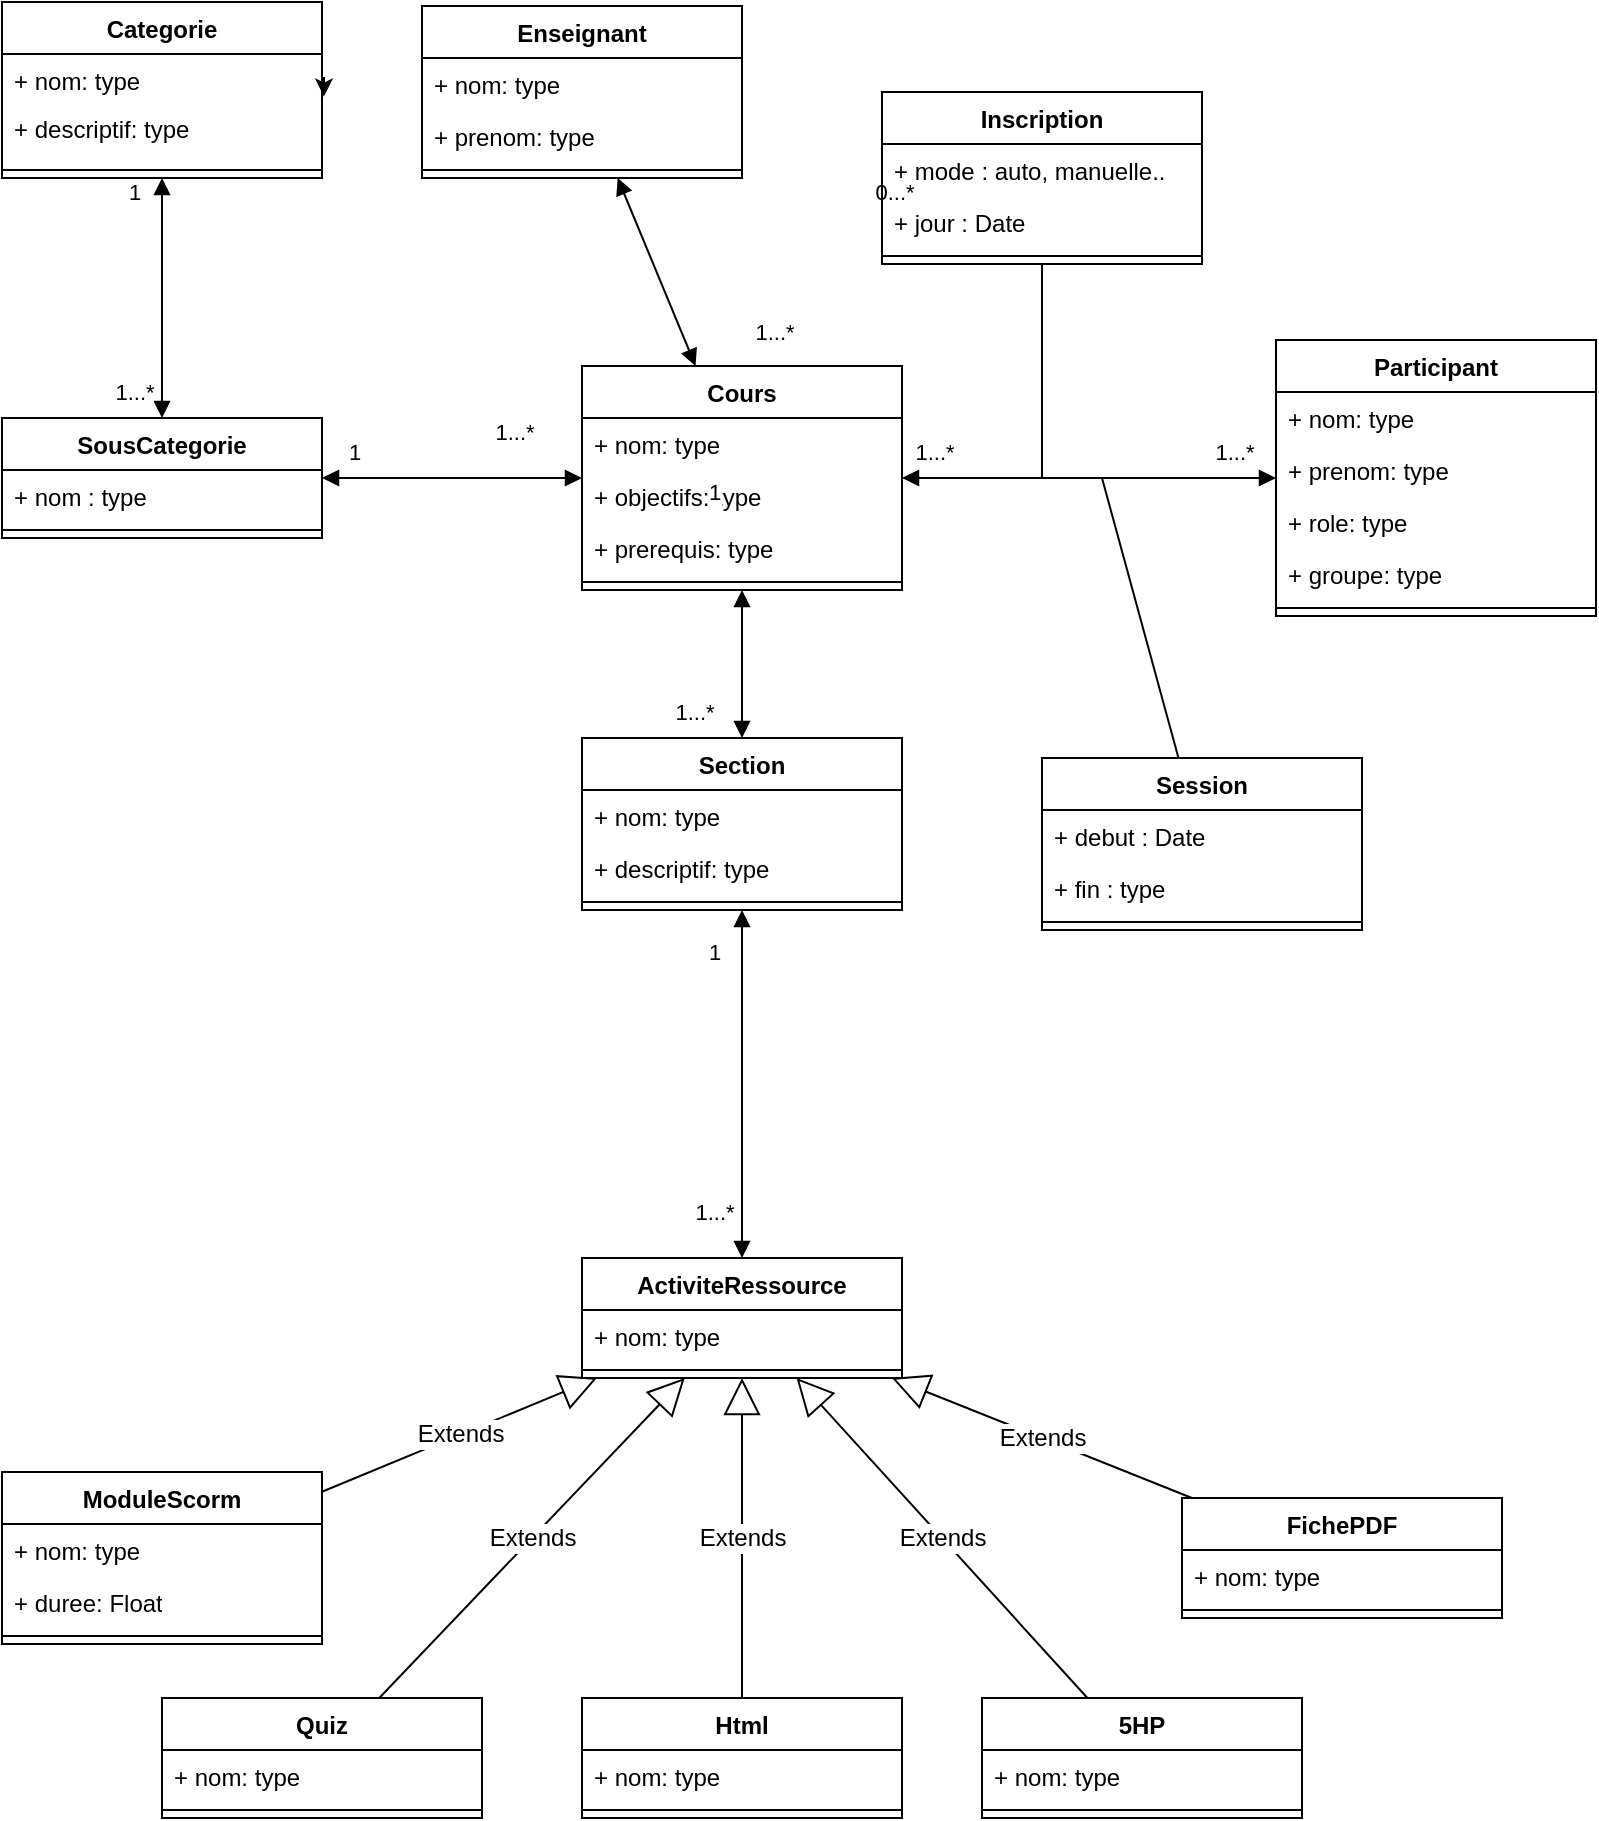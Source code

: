 <mxfile version="24.7.5">
  <diagram name="Page-1" id="5P17vd139ssyQPTO0akO">
    <mxGraphModel dx="1434" dy="754" grid="1" gridSize="10" guides="1" tooltips="1" connect="1" arrows="1" fold="1" page="1" pageScale="1" pageWidth="827" pageHeight="1169" math="0" shadow="0">
      <root>
        <mxCell id="0" />
        <mxCell id="1" parent="0" />
        <mxCell id="EZ8QYeV8vMr4wba3S9Pj-7" value="Categorie" style="swimlane;fontStyle=1;align=center;verticalAlign=top;childLayout=stackLayout;horizontal=1;startSize=26;horizontalStack=0;resizeParent=1;resizeParentMax=0;resizeLast=0;collapsible=1;marginBottom=0;whiteSpace=wrap;html=1;" parent="1" vertex="1">
          <mxGeometry x="30" y="12" width="160" height="88" as="geometry" />
        </mxCell>
        <mxCell id="EZ8QYeV8vMr4wba3S9Pj-8" value="+ nom: type" style="text;strokeColor=none;fillColor=none;align=left;verticalAlign=top;spacingLeft=4;spacingRight=4;overflow=hidden;rotatable=0;points=[[0,0.5],[1,0.5]];portConstraint=eastwest;whiteSpace=wrap;html=1;" parent="EZ8QYeV8vMr4wba3S9Pj-7" vertex="1">
          <mxGeometry y="26" width="160" height="24" as="geometry" />
        </mxCell>
        <mxCell id="EZ8QYeV8vMr4wba3S9Pj-25" value="+ descriptif: type" style="text;strokeColor=none;fillColor=none;align=left;verticalAlign=top;spacingLeft=4;spacingRight=4;overflow=hidden;rotatable=0;points=[[0,0.5],[1,0.5]];portConstraint=eastwest;whiteSpace=wrap;html=1;" parent="EZ8QYeV8vMr4wba3S9Pj-7" vertex="1">
          <mxGeometry y="50" width="160" height="30" as="geometry" />
        </mxCell>
        <mxCell id="EZ8QYeV8vMr4wba3S9Pj-9" value="" style="line;strokeWidth=1;fillColor=none;align=left;verticalAlign=middle;spacingTop=-1;spacingLeft=3;spacingRight=3;rotatable=0;labelPosition=right;points=[];portConstraint=eastwest;strokeColor=inherit;" parent="EZ8QYeV8vMr4wba3S9Pj-7" vertex="1">
          <mxGeometry y="80" width="160" height="8" as="geometry" />
        </mxCell>
        <mxCell id="EZ8QYeV8vMr4wba3S9Pj-23" style="edgeStyle=orthogonalEdgeStyle;rounded=0;orthogonalLoop=1;jettySize=auto;html=1;exitX=1;exitY=0.5;exitDx=0;exitDy=0;entryX=1.006;entryY=0.886;entryDx=0;entryDy=0;entryPerimeter=0;" parent="EZ8QYeV8vMr4wba3S9Pj-7" source="EZ8QYeV8vMr4wba3S9Pj-8" target="EZ8QYeV8vMr4wba3S9Pj-8" edge="1">
          <mxGeometry relative="1" as="geometry" />
        </mxCell>
        <mxCell id="EZ8QYeV8vMr4wba3S9Pj-11" value="SousCategorie" style="swimlane;fontStyle=1;align=center;verticalAlign=top;childLayout=stackLayout;horizontal=1;startSize=26;horizontalStack=0;resizeParent=1;resizeParentMax=0;resizeLast=0;collapsible=1;marginBottom=0;whiteSpace=wrap;html=1;" parent="1" vertex="1">
          <mxGeometry x="30" y="220" width="160" height="60" as="geometry" />
        </mxCell>
        <mxCell id="EZ8QYeV8vMr4wba3S9Pj-12" value="+ nom : type" style="text;strokeColor=none;fillColor=none;align=left;verticalAlign=top;spacingLeft=4;spacingRight=4;overflow=hidden;rotatable=0;points=[[0,0.5],[1,0.5]];portConstraint=eastwest;whiteSpace=wrap;html=1;" parent="EZ8QYeV8vMr4wba3S9Pj-11" vertex="1">
          <mxGeometry y="26" width="160" height="26" as="geometry" />
        </mxCell>
        <mxCell id="EZ8QYeV8vMr4wba3S9Pj-13" value="" style="line;strokeWidth=1;fillColor=none;align=left;verticalAlign=middle;spacingTop=-1;spacingLeft=3;spacingRight=3;rotatable=0;labelPosition=right;points=[];portConstraint=eastwest;strokeColor=inherit;" parent="EZ8QYeV8vMr4wba3S9Pj-11" vertex="1">
          <mxGeometry y="52" width="160" height="8" as="geometry" />
        </mxCell>
        <mxCell id="EZ8QYeV8vMr4wba3S9Pj-15" value="Cours" style="swimlane;fontStyle=1;align=center;verticalAlign=top;childLayout=stackLayout;horizontal=1;startSize=26;horizontalStack=0;resizeParent=1;resizeParentMax=0;resizeLast=0;collapsible=1;marginBottom=0;whiteSpace=wrap;html=1;" parent="1" vertex="1">
          <mxGeometry x="320" y="194" width="160" height="112" as="geometry" />
        </mxCell>
        <mxCell id="EZ8QYeV8vMr4wba3S9Pj-16" value="+ nom: type" style="text;strokeColor=none;fillColor=none;align=left;verticalAlign=top;spacingLeft=4;spacingRight=4;overflow=hidden;rotatable=0;points=[[0,0.5],[1,0.5]];portConstraint=eastwest;whiteSpace=wrap;html=1;" parent="EZ8QYeV8vMr4wba3S9Pj-15" vertex="1">
          <mxGeometry y="26" width="160" height="26" as="geometry" />
        </mxCell>
        <mxCell id="bA_mh5qv9tsiE0mnvJWf-18" value="+ objectifs: type" style="text;strokeColor=none;fillColor=none;align=left;verticalAlign=top;spacingLeft=4;spacingRight=4;overflow=hidden;rotatable=0;points=[[0,0.5],[1,0.5]];portConstraint=eastwest;whiteSpace=wrap;html=1;" parent="EZ8QYeV8vMr4wba3S9Pj-15" vertex="1">
          <mxGeometry y="52" width="160" height="26" as="geometry" />
        </mxCell>
        <mxCell id="bA_mh5qv9tsiE0mnvJWf-19" value="+ prerequis: type" style="text;strokeColor=none;fillColor=none;align=left;verticalAlign=top;spacingLeft=4;spacingRight=4;overflow=hidden;rotatable=0;points=[[0,0.5],[1,0.5]];portConstraint=eastwest;whiteSpace=wrap;html=1;" parent="EZ8QYeV8vMr4wba3S9Pj-15" vertex="1">
          <mxGeometry y="78" width="160" height="26" as="geometry" />
        </mxCell>
        <mxCell id="EZ8QYeV8vMr4wba3S9Pj-17" value="" style="line;strokeWidth=1;fillColor=none;align=left;verticalAlign=middle;spacingTop=-1;spacingLeft=3;spacingRight=3;rotatable=0;labelPosition=right;points=[];portConstraint=eastwest;strokeColor=inherit;" parent="EZ8QYeV8vMr4wba3S9Pj-15" vertex="1">
          <mxGeometry y="104" width="160" height="8" as="geometry" />
        </mxCell>
        <mxCell id="EZ8QYeV8vMr4wba3S9Pj-19" value="ActiviteRessource" style="swimlane;fontStyle=1;align=center;verticalAlign=top;childLayout=stackLayout;horizontal=1;startSize=26;horizontalStack=0;resizeParent=1;resizeParentMax=0;resizeLast=0;collapsible=1;marginBottom=0;whiteSpace=wrap;html=1;" parent="1" vertex="1">
          <mxGeometry x="320" y="640" width="160" height="60" as="geometry" />
        </mxCell>
        <mxCell id="EZ8QYeV8vMr4wba3S9Pj-20" value="+ nom: type" style="text;strokeColor=none;fillColor=none;align=left;verticalAlign=top;spacingLeft=4;spacingRight=4;overflow=hidden;rotatable=0;points=[[0,0.5],[1,0.5]];portConstraint=eastwest;whiteSpace=wrap;html=1;" parent="EZ8QYeV8vMr4wba3S9Pj-19" vertex="1">
          <mxGeometry y="26" width="160" height="26" as="geometry" />
        </mxCell>
        <mxCell id="EZ8QYeV8vMr4wba3S9Pj-21" value="" style="line;strokeWidth=1;fillColor=none;align=left;verticalAlign=middle;spacingTop=-1;spacingLeft=3;spacingRight=3;rotatable=0;labelPosition=right;points=[];portConstraint=eastwest;strokeColor=inherit;" parent="EZ8QYeV8vMr4wba3S9Pj-19" vertex="1">
          <mxGeometry y="52" width="160" height="8" as="geometry" />
        </mxCell>
        <mxCell id="EZ8QYeV8vMr4wba3S9Pj-34" value="Enseignant" style="swimlane;fontStyle=1;align=center;verticalAlign=top;childLayout=stackLayout;horizontal=1;startSize=26;horizontalStack=0;resizeParent=1;resizeParentMax=0;resizeLast=0;collapsible=1;marginBottom=0;whiteSpace=wrap;html=1;" parent="1" vertex="1">
          <mxGeometry x="240" y="14" width="160" height="86" as="geometry" />
        </mxCell>
        <mxCell id="EZ8QYeV8vMr4wba3S9Pj-35" value="+ nom: type" style="text;strokeColor=none;fillColor=none;align=left;verticalAlign=top;spacingLeft=4;spacingRight=4;overflow=hidden;rotatable=0;points=[[0,0.5],[1,0.5]];portConstraint=eastwest;whiteSpace=wrap;html=1;" parent="EZ8QYeV8vMr4wba3S9Pj-34" vertex="1">
          <mxGeometry y="26" width="160" height="26" as="geometry" />
        </mxCell>
        <mxCell id="EZ8QYeV8vMr4wba3S9Pj-41" value="+ prenom: type" style="text;strokeColor=none;fillColor=none;align=left;verticalAlign=top;spacingLeft=4;spacingRight=4;overflow=hidden;rotatable=0;points=[[0,0.5],[1,0.5]];portConstraint=eastwest;whiteSpace=wrap;html=1;" parent="EZ8QYeV8vMr4wba3S9Pj-34" vertex="1">
          <mxGeometry y="52" width="160" height="26" as="geometry" />
        </mxCell>
        <mxCell id="EZ8QYeV8vMr4wba3S9Pj-36" value="" style="line;strokeWidth=1;fillColor=none;align=left;verticalAlign=middle;spacingTop=-1;spacingLeft=3;spacingRight=3;rotatable=0;labelPosition=right;points=[];portConstraint=eastwest;strokeColor=inherit;" parent="EZ8QYeV8vMr4wba3S9Pj-34" vertex="1">
          <mxGeometry y="78" width="160" height="8" as="geometry" />
        </mxCell>
        <mxCell id="EZ8QYeV8vMr4wba3S9Pj-37" value="Participant" style="swimlane;fontStyle=1;align=center;verticalAlign=top;childLayout=stackLayout;horizontal=1;startSize=26;horizontalStack=0;resizeParent=1;resizeParentMax=0;resizeLast=0;collapsible=1;marginBottom=0;whiteSpace=wrap;html=1;" parent="1" vertex="1">
          <mxGeometry x="667" y="181" width="160" height="138" as="geometry" />
        </mxCell>
        <mxCell id="EZ8QYeV8vMr4wba3S9Pj-38" value="+ nom: type" style="text;strokeColor=none;fillColor=none;align=left;verticalAlign=top;spacingLeft=4;spacingRight=4;overflow=hidden;rotatable=0;points=[[0,0.5],[1,0.5]];portConstraint=eastwest;whiteSpace=wrap;html=1;" parent="EZ8QYeV8vMr4wba3S9Pj-37" vertex="1">
          <mxGeometry y="26" width="160" height="26" as="geometry" />
        </mxCell>
        <mxCell id="EZ8QYeV8vMr4wba3S9Pj-40" value="+ prenom: type" style="text;strokeColor=none;fillColor=none;align=left;verticalAlign=top;spacingLeft=4;spacingRight=4;overflow=hidden;rotatable=0;points=[[0,0.5],[1,0.5]];portConstraint=eastwest;whiteSpace=wrap;html=1;" parent="EZ8QYeV8vMr4wba3S9Pj-37" vertex="1">
          <mxGeometry y="52" width="160" height="26" as="geometry" />
        </mxCell>
        <mxCell id="bA_mh5qv9tsiE0mnvJWf-2" value="+ role: type" style="text;strokeColor=none;fillColor=none;align=left;verticalAlign=top;spacingLeft=4;spacingRight=4;overflow=hidden;rotatable=0;points=[[0,0.5],[1,0.5]];portConstraint=eastwest;whiteSpace=wrap;html=1;" parent="EZ8QYeV8vMr4wba3S9Pj-37" vertex="1">
          <mxGeometry y="78" width="160" height="26" as="geometry" />
        </mxCell>
        <mxCell id="bA_mh5qv9tsiE0mnvJWf-1" value="+ groupe: type" style="text;strokeColor=none;fillColor=none;align=left;verticalAlign=top;spacingLeft=4;spacingRight=4;overflow=hidden;rotatable=0;points=[[0,0.5],[1,0.5]];portConstraint=eastwest;whiteSpace=wrap;html=1;" parent="EZ8QYeV8vMr4wba3S9Pj-37" vertex="1">
          <mxGeometry y="104" width="160" height="26" as="geometry" />
        </mxCell>
        <mxCell id="EZ8QYeV8vMr4wba3S9Pj-39" value="" style="line;strokeWidth=1;fillColor=none;align=left;verticalAlign=middle;spacingTop=-1;spacingLeft=3;spacingRight=3;rotatable=0;labelPosition=right;points=[];portConstraint=eastwest;strokeColor=inherit;" parent="EZ8QYeV8vMr4wba3S9Pj-37" vertex="1">
          <mxGeometry y="130" width="160" height="8" as="geometry" />
        </mxCell>
        <mxCell id="-K7vnL6-wSlP9s5uppRU-4" value="ModuleScorm" style="swimlane;fontStyle=1;align=center;verticalAlign=top;childLayout=stackLayout;horizontal=1;startSize=26;horizontalStack=0;resizeParent=1;resizeParentMax=0;resizeLast=0;collapsible=1;marginBottom=0;whiteSpace=wrap;html=1;" parent="1" vertex="1">
          <mxGeometry x="30" y="747" width="160" height="86" as="geometry" />
        </mxCell>
        <mxCell id="-K7vnL6-wSlP9s5uppRU-5" value="+ nom: type" style="text;strokeColor=none;fillColor=none;align=left;verticalAlign=top;spacingLeft=4;spacingRight=4;overflow=hidden;rotatable=0;points=[[0,0.5],[1,0.5]];portConstraint=eastwest;whiteSpace=wrap;html=1;" parent="-K7vnL6-wSlP9s5uppRU-4" vertex="1">
          <mxGeometry y="26" width="160" height="26" as="geometry" />
        </mxCell>
        <mxCell id="wQ6Sn-ydaNOL6jIpt7Cz-1" value="+ duree: Float" style="text;strokeColor=none;fillColor=none;align=left;verticalAlign=top;spacingLeft=4;spacingRight=4;overflow=hidden;rotatable=0;points=[[0,0.5],[1,0.5]];portConstraint=eastwest;whiteSpace=wrap;html=1;" parent="-K7vnL6-wSlP9s5uppRU-4" vertex="1">
          <mxGeometry y="52" width="160" height="26" as="geometry" />
        </mxCell>
        <mxCell id="-K7vnL6-wSlP9s5uppRU-6" value="" style="line;strokeWidth=1;fillColor=none;align=left;verticalAlign=middle;spacingTop=-1;spacingLeft=3;spacingRight=3;rotatable=0;labelPosition=right;points=[];portConstraint=eastwest;strokeColor=inherit;" parent="-K7vnL6-wSlP9s5uppRU-4" vertex="1">
          <mxGeometry y="78" width="160" height="8" as="geometry" />
        </mxCell>
        <mxCell id="-K7vnL6-wSlP9s5uppRU-7" value="Section" style="swimlane;fontStyle=1;align=center;verticalAlign=top;childLayout=stackLayout;horizontal=1;startSize=26;horizontalStack=0;resizeParent=1;resizeParentMax=0;resizeLast=0;collapsible=1;marginBottom=0;whiteSpace=wrap;html=1;" parent="1" vertex="1">
          <mxGeometry x="320" y="380" width="160" height="86" as="geometry" />
        </mxCell>
        <mxCell id="-K7vnL6-wSlP9s5uppRU-8" value="+ nom: type" style="text;strokeColor=none;fillColor=none;align=left;verticalAlign=top;spacingLeft=4;spacingRight=4;overflow=hidden;rotatable=0;points=[[0,0.5],[1,0.5]];portConstraint=eastwest;whiteSpace=wrap;html=1;" parent="-K7vnL6-wSlP9s5uppRU-7" vertex="1">
          <mxGeometry y="26" width="160" height="26" as="geometry" />
        </mxCell>
        <mxCell id="KC3h4wBFVwhN8VuMk0js-12" value="&lt;font style=&quot;vertical-align: inherit;&quot;&gt;&lt;font style=&quot;vertical-align: inherit;&quot;&gt;+ descriptif: type&lt;/font&gt;&lt;/font&gt;" style="text;strokeColor=none;fillColor=none;align=left;verticalAlign=top;spacingLeft=4;spacingRight=4;overflow=hidden;rotatable=0;points=[[0,0.5],[1,0.5]];portConstraint=eastwest;whiteSpace=wrap;html=1;" parent="-K7vnL6-wSlP9s5uppRU-7" vertex="1">
          <mxGeometry y="52" width="160" height="26" as="geometry" />
        </mxCell>
        <mxCell id="-K7vnL6-wSlP9s5uppRU-9" value="" style="line;strokeWidth=1;fillColor=none;align=left;verticalAlign=middle;spacingTop=-1;spacingLeft=3;spacingRight=3;rotatable=0;labelPosition=right;points=[];portConstraint=eastwest;strokeColor=inherit;" parent="-K7vnL6-wSlP9s5uppRU-7" vertex="1">
          <mxGeometry y="78" width="160" height="8" as="geometry" />
        </mxCell>
        <mxCell id="-K7vnL6-wSlP9s5uppRU-12" value="Extends" style="endArrow=block;endSize=16;endFill=0;html=1;rounded=0;fontSize=12;curved=1;" parent="1" source="-K7vnL6-wSlP9s5uppRU-13" target="EZ8QYeV8vMr4wba3S9Pj-19" edge="1">
          <mxGeometry width="160" relative="1" as="geometry">
            <mxPoint x="408" y="520" as="sourcePoint" />
            <mxPoint x="400" y="550" as="targetPoint" />
          </mxGeometry>
        </mxCell>
        <mxCell id="-K7vnL6-wSlP9s5uppRU-13" value="Quiz" style="swimlane;fontStyle=1;align=center;verticalAlign=top;childLayout=stackLayout;horizontal=1;startSize=26;horizontalStack=0;resizeParent=1;resizeParentMax=0;resizeLast=0;collapsible=1;marginBottom=0;whiteSpace=wrap;html=1;" parent="1" vertex="1">
          <mxGeometry x="110" y="860" width="160" height="60" as="geometry" />
        </mxCell>
        <mxCell id="-K7vnL6-wSlP9s5uppRU-14" value="+ nom: type" style="text;strokeColor=none;fillColor=none;align=left;verticalAlign=top;spacingLeft=4;spacingRight=4;overflow=hidden;rotatable=0;points=[[0,0.5],[1,0.5]];portConstraint=eastwest;whiteSpace=wrap;html=1;" parent="-K7vnL6-wSlP9s5uppRU-13" vertex="1">
          <mxGeometry y="26" width="160" height="26" as="geometry" />
        </mxCell>
        <mxCell id="-K7vnL6-wSlP9s5uppRU-15" value="" style="line;strokeWidth=1;fillColor=none;align=left;verticalAlign=middle;spacingTop=-1;spacingLeft=3;spacingRight=3;rotatable=0;labelPosition=right;points=[];portConstraint=eastwest;strokeColor=inherit;" parent="-K7vnL6-wSlP9s5uppRU-13" vertex="1">
          <mxGeometry y="52" width="160" height="8" as="geometry" />
        </mxCell>
        <mxCell id="-K7vnL6-wSlP9s5uppRU-16" value="&lt;font style=&quot;vertical-align: inherit;&quot;&gt;&lt;font style=&quot;vertical-align: inherit;&quot;&gt;&lt;font style=&quot;vertical-align: inherit;&quot;&gt;&lt;font style=&quot;vertical-align: inherit;&quot;&gt;FichePDF&lt;/font&gt;&lt;/font&gt;&lt;/font&gt;&lt;/font&gt;" style="swimlane;fontStyle=1;align=center;verticalAlign=top;childLayout=stackLayout;horizontal=1;startSize=26;horizontalStack=0;resizeParent=1;resizeParentMax=0;resizeLast=0;collapsible=1;marginBottom=0;whiteSpace=wrap;html=1;" parent="1" vertex="1">
          <mxGeometry x="620" y="760" width="160" height="60" as="geometry" />
        </mxCell>
        <mxCell id="-K7vnL6-wSlP9s5uppRU-17" value="+ nom: type" style="text;strokeColor=none;fillColor=none;align=left;verticalAlign=top;spacingLeft=4;spacingRight=4;overflow=hidden;rotatable=0;points=[[0,0.5],[1,0.5]];portConstraint=eastwest;whiteSpace=wrap;html=1;" parent="-K7vnL6-wSlP9s5uppRU-16" vertex="1">
          <mxGeometry y="26" width="160" height="26" as="geometry" />
        </mxCell>
        <mxCell id="-K7vnL6-wSlP9s5uppRU-18" value="" style="line;strokeWidth=1;fillColor=none;align=left;verticalAlign=middle;spacingTop=-1;spacingLeft=3;spacingRight=3;rotatable=0;labelPosition=right;points=[];portConstraint=eastwest;strokeColor=inherit;" parent="-K7vnL6-wSlP9s5uppRU-16" vertex="1">
          <mxGeometry y="52" width="160" height="8" as="geometry" />
        </mxCell>
        <mxCell id="-K7vnL6-wSlP9s5uppRU-19" value="Extends" style="endArrow=block;endSize=16;endFill=0;html=1;rounded=0;fontSize=12;curved=1;" parent="1" source="-K7vnL6-wSlP9s5uppRU-16" target="EZ8QYeV8vMr4wba3S9Pj-19" edge="1">
          <mxGeometry width="160" relative="1" as="geometry">
            <mxPoint x="480" y="480" as="sourcePoint" />
            <mxPoint x="550" y="540" as="targetPoint" />
          </mxGeometry>
        </mxCell>
        <mxCell id="KC3h4wBFVwhN8VuMk0js-1" value="" style="endArrow=block;startArrow=block;endFill=1;startFill=1;html=1;rounded=0;" parent="1" source="-K7vnL6-wSlP9s5uppRU-7" target="EZ8QYeV8vMr4wba3S9Pj-19" edge="1">
          <mxGeometry width="160" relative="1" as="geometry">
            <mxPoint x="520" y="450" as="sourcePoint" />
            <mxPoint x="680" y="450" as="targetPoint" />
          </mxGeometry>
        </mxCell>
        <mxCell id="KC3h4wBFVwhN8VuMk0js-2" value="" style="endArrow=block;startArrow=block;endFill=1;startFill=1;html=1;rounded=0;" parent="1" source="EZ8QYeV8vMr4wba3S9Pj-7" target="EZ8QYeV8vMr4wba3S9Pj-11" edge="1">
          <mxGeometry width="160" relative="1" as="geometry">
            <mxPoint x="290" y="120" as="sourcePoint" />
            <mxPoint x="450" y="120" as="targetPoint" />
          </mxGeometry>
        </mxCell>
        <mxCell id="KC3h4wBFVwhN8VuMk0js-3" value="" style="endArrow=block;startArrow=block;endFill=1;startFill=1;html=1;rounded=0;" parent="1" source="EZ8QYeV8vMr4wba3S9Pj-15" target="EZ8QYeV8vMr4wba3S9Pj-11" edge="1">
          <mxGeometry width="160" relative="1" as="geometry">
            <mxPoint x="120" y="118" as="sourcePoint" />
            <mxPoint x="120" y="200" as="targetPoint" />
            <Array as="points" />
          </mxGeometry>
        </mxCell>
        <mxCell id="KC3h4wBFVwhN8VuMk0js-4" value="" style="endArrow=block;startArrow=block;endFill=1;startFill=1;html=1;rounded=0;" parent="1" source="-K7vnL6-wSlP9s5uppRU-7" target="EZ8QYeV8vMr4wba3S9Pj-15" edge="1">
          <mxGeometry width="160" relative="1" as="geometry">
            <mxPoint x="260" y="300" as="sourcePoint" />
            <mxPoint x="170" y="300" as="targetPoint" />
            <Array as="points" />
          </mxGeometry>
        </mxCell>
        <mxCell id="KC3h4wBFVwhN8VuMk0js-6" value="&lt;font style=&quot;vertical-align: inherit;&quot;&gt;&lt;font style=&quot;vertical-align: inherit;&quot;&gt;&lt;font style=&quot;vertical-align: inherit;&quot;&gt;&lt;font style=&quot;vertical-align: inherit;&quot;&gt;1&lt;/font&gt;&lt;/font&gt;&lt;/font&gt;&lt;/font&gt;" style="edgeLabel;html=1;align=center;verticalAlign=middle;resizable=0;points=[];" parent="1" vertex="1" connectable="0">
          <mxGeometry x="70" y="100" as="geometry">
            <mxPoint x="26" y="7" as="offset" />
          </mxGeometry>
        </mxCell>
        <mxCell id="KC3h4wBFVwhN8VuMk0js-7" value="&lt;font style=&quot;vertical-align: inherit;&quot;&gt;&lt;font style=&quot;vertical-align: inherit;&quot;&gt;&lt;font style=&quot;vertical-align: inherit;&quot;&gt;&lt;font style=&quot;vertical-align: inherit;&quot;&gt;&lt;font style=&quot;vertical-align: inherit;&quot;&gt;&lt;font style=&quot;vertical-align: inherit;&quot;&gt;1...*&lt;/font&gt;&lt;/font&gt;&lt;/font&gt;&lt;/font&gt;&lt;/font&gt;&lt;/font&gt;" style="edgeLabel;html=1;align=center;verticalAlign=middle;resizable=0;points=[];" parent="1" vertex="1" connectable="0">
          <mxGeometry x="70" y="200" as="geometry">
            <mxPoint x="26" y="7" as="offset" />
          </mxGeometry>
        </mxCell>
        <mxCell id="KC3h4wBFVwhN8VuMk0js-8" value="&lt;font style=&quot;vertical-align: inherit;&quot;&gt;&lt;font style=&quot;vertical-align: inherit;&quot;&gt;&lt;font style=&quot;vertical-align: inherit;&quot;&gt;&lt;font style=&quot;vertical-align: inherit;&quot;&gt;1&lt;/font&gt;&lt;/font&gt;&lt;/font&gt;&lt;/font&gt;" style="edgeLabel;html=1;align=center;verticalAlign=middle;resizable=0;points=[];" parent="1" vertex="1" connectable="0">
          <mxGeometry x="180" y="230" as="geometry">
            <mxPoint x="26" y="7" as="offset" />
          </mxGeometry>
        </mxCell>
        <mxCell id="KC3h4wBFVwhN8VuMk0js-9" value="&lt;font style=&quot;vertical-align: inherit;&quot;&gt;&lt;font style=&quot;vertical-align: inherit;&quot;&gt;&lt;font style=&quot;vertical-align: inherit;&quot;&gt;&lt;font style=&quot;vertical-align: inherit;&quot;&gt;&lt;font style=&quot;vertical-align: inherit;&quot;&gt;&lt;font style=&quot;vertical-align: inherit;&quot;&gt;1...*&lt;/font&gt;&lt;/font&gt;&lt;/font&gt;&lt;/font&gt;&lt;/font&gt;&lt;/font&gt;" style="edgeLabel;html=1;align=center;verticalAlign=middle;resizable=0;points=[];" parent="1" vertex="1" connectable="0">
          <mxGeometry x="260" y="220" as="geometry">
            <mxPoint x="26" y="7" as="offset" />
          </mxGeometry>
        </mxCell>
        <mxCell id="KC3h4wBFVwhN8VuMk0js-10" value="&lt;font style=&quot;vertical-align: inherit;&quot;&gt;&lt;font style=&quot;vertical-align: inherit;&quot;&gt;&lt;font style=&quot;vertical-align: inherit;&quot;&gt;&lt;font style=&quot;vertical-align: inherit;&quot;&gt;1&lt;/font&gt;&lt;/font&gt;&lt;/font&gt;&lt;/font&gt;" style="edgeLabel;html=1;align=center;verticalAlign=middle;resizable=0;points=[];" parent="1" vertex="1" connectable="0">
          <mxGeometry x="360" y="250" as="geometry">
            <mxPoint x="26" y="7" as="offset" />
          </mxGeometry>
        </mxCell>
        <mxCell id="KC3h4wBFVwhN8VuMk0js-11" value="&lt;font style=&quot;vertical-align: inherit;&quot;&gt;&lt;font style=&quot;vertical-align: inherit;&quot;&gt;&lt;font style=&quot;vertical-align: inherit;&quot;&gt;&lt;font style=&quot;vertical-align: inherit;&quot;&gt;&lt;font style=&quot;vertical-align: inherit;&quot;&gt;&lt;font style=&quot;vertical-align: inherit;&quot;&gt;1...*&lt;/font&gt;&lt;/font&gt;&lt;/font&gt;&lt;/font&gt;&lt;/font&gt;&lt;/font&gt;" style="edgeLabel;html=1;align=center;verticalAlign=middle;resizable=0;points=[];" parent="1" vertex="1" connectable="0">
          <mxGeometry x="350" y="360" as="geometry">
            <mxPoint x="26" y="7" as="offset" />
          </mxGeometry>
        </mxCell>
        <mxCell id="KC3h4wBFVwhN8VuMk0js-13" value="&lt;font style=&quot;vertical-align: inherit;&quot;&gt;&lt;font style=&quot;vertical-align: inherit;&quot;&gt;&lt;font style=&quot;vertical-align: inherit;&quot;&gt;&lt;font style=&quot;vertical-align: inherit;&quot;&gt;Html&lt;/font&gt;&lt;/font&gt;&lt;/font&gt;&lt;/font&gt;" style="swimlane;fontStyle=1;align=center;verticalAlign=top;childLayout=stackLayout;horizontal=1;startSize=26;horizontalStack=0;resizeParent=1;resizeParentMax=0;resizeLast=0;collapsible=1;marginBottom=0;whiteSpace=wrap;html=1;" parent="1" vertex="1">
          <mxGeometry x="320" y="860" width="160" height="60" as="geometry" />
        </mxCell>
        <mxCell id="KC3h4wBFVwhN8VuMk0js-14" value="+ nom: type" style="text;strokeColor=none;fillColor=none;align=left;verticalAlign=top;spacingLeft=4;spacingRight=4;overflow=hidden;rotatable=0;points=[[0,0.5],[1,0.5]];portConstraint=eastwest;whiteSpace=wrap;html=1;" parent="KC3h4wBFVwhN8VuMk0js-13" vertex="1">
          <mxGeometry y="26" width="160" height="26" as="geometry" />
        </mxCell>
        <mxCell id="KC3h4wBFVwhN8VuMk0js-15" value="" style="line;strokeWidth=1;fillColor=none;align=left;verticalAlign=middle;spacingTop=-1;spacingLeft=3;spacingRight=3;rotatable=0;labelPosition=right;points=[];portConstraint=eastwest;strokeColor=inherit;" parent="KC3h4wBFVwhN8VuMk0js-13" vertex="1">
          <mxGeometry y="52" width="160" height="8" as="geometry" />
        </mxCell>
        <mxCell id="KC3h4wBFVwhN8VuMk0js-16" value="Extends" style="endArrow=block;endSize=16;endFill=0;html=1;rounded=0;fontSize=12;curved=1;" parent="1" source="KC3h4wBFVwhN8VuMk0js-13" target="EZ8QYeV8vMr4wba3S9Pj-19" edge="1">
          <mxGeometry width="160" relative="1" as="geometry">
            <mxPoint x="370" y="630" as="sourcePoint" />
            <mxPoint x="456" y="510" as="targetPoint" />
          </mxGeometry>
        </mxCell>
        <mxCell id="KC3h4wBFVwhN8VuMk0js-17" value="Extends" style="endArrow=block;endSize=16;endFill=0;html=1;rounded=0;fontSize=12;curved=1;" parent="1" source="-K7vnL6-wSlP9s5uppRU-4" target="EZ8QYeV8vMr4wba3S9Pj-19" edge="1">
          <mxGeometry width="160" relative="1" as="geometry">
            <mxPoint x="194" y="490" as="sourcePoint" />
            <mxPoint x="280" y="370" as="targetPoint" />
          </mxGeometry>
        </mxCell>
        <mxCell id="KC3h4wBFVwhN8VuMk0js-18" value="&lt;font style=&quot;vertical-align: inherit;&quot;&gt;&lt;font style=&quot;vertical-align: inherit;&quot;&gt;&lt;font style=&quot;vertical-align: inherit;&quot;&gt;&lt;font style=&quot;vertical-align: inherit;&quot;&gt;1&lt;/font&gt;&lt;/font&gt;&lt;/font&gt;&lt;/font&gt;" style="edgeLabel;html=1;align=center;verticalAlign=middle;resizable=0;points=[];" parent="1" vertex="1" connectable="0">
          <mxGeometry x="360" y="480" as="geometry">
            <mxPoint x="26" y="7" as="offset" />
          </mxGeometry>
        </mxCell>
        <mxCell id="KC3h4wBFVwhN8VuMk0js-19" value="&lt;font style=&quot;vertical-align: inherit;&quot;&gt;&lt;font style=&quot;vertical-align: inherit;&quot;&gt;&lt;font style=&quot;vertical-align: inherit;&quot;&gt;&lt;font style=&quot;vertical-align: inherit;&quot;&gt;&lt;font style=&quot;vertical-align: inherit;&quot;&gt;&lt;font style=&quot;vertical-align: inherit;&quot;&gt;1...*&lt;/font&gt;&lt;/font&gt;&lt;/font&gt;&lt;/font&gt;&lt;/font&gt;&lt;/font&gt;" style="edgeLabel;html=1;align=center;verticalAlign=middle;resizable=0;points=[];" parent="1" vertex="1" connectable="0">
          <mxGeometry x="360" y="610" as="geometry">
            <mxPoint x="26" y="7" as="offset" />
          </mxGeometry>
        </mxCell>
        <mxCell id="KC3h4wBFVwhN8VuMk0js-20" value="" style="endArrow=block;startArrow=block;endFill=1;startFill=1;html=1;rounded=0;" parent="1" source="EZ8QYeV8vMr4wba3S9Pj-15" target="EZ8QYeV8vMr4wba3S9Pj-34" edge="1">
          <mxGeometry width="160" relative="1" as="geometry">
            <mxPoint x="510" y="202" as="sourcePoint" />
            <mxPoint x="510" y="108" as="targetPoint" />
            <Array as="points" />
          </mxGeometry>
        </mxCell>
        <mxCell id="KC3h4wBFVwhN8VuMk0js-21" value="" style="endArrow=block;startArrow=block;endFill=1;startFill=1;html=1;rounded=0;" parent="1" source="EZ8QYeV8vMr4wba3S9Pj-15" target="EZ8QYeV8vMr4wba3S9Pj-37" edge="1">
          <mxGeometry width="160" relative="1" as="geometry">
            <mxPoint x="470" y="240" as="sourcePoint" />
            <mxPoint x="621" y="183" as="targetPoint" />
            <Array as="points" />
          </mxGeometry>
        </mxCell>
        <mxCell id="KC3h4wBFVwhN8VuMk0js-22" value="&lt;font style=&quot;vertical-align: inherit;&quot;&gt;&lt;font style=&quot;vertical-align: inherit;&quot;&gt;&lt;font style=&quot;vertical-align: inherit;&quot;&gt;&lt;font style=&quot;vertical-align: inherit;&quot;&gt;&lt;font style=&quot;vertical-align: inherit;&quot;&gt;&lt;font style=&quot;vertical-align: inherit;&quot;&gt;1...*&lt;/font&gt;&lt;/font&gt;&lt;/font&gt;&lt;/font&gt;&lt;/font&gt;&lt;/font&gt;" style="edgeLabel;html=1;align=center;verticalAlign=middle;resizable=0;points=[];" parent="1" vertex="1" connectable="0">
          <mxGeometry x="390" y="170" as="geometry">
            <mxPoint x="26" y="7" as="offset" />
          </mxGeometry>
        </mxCell>
        <mxCell id="KC3h4wBFVwhN8VuMk0js-23" value="&lt;font style=&quot;vertical-align: inherit;&quot;&gt;&lt;font style=&quot;vertical-align: inherit;&quot;&gt;&lt;font style=&quot;vertical-align: inherit;&quot;&gt;&lt;font style=&quot;vertical-align: inherit;&quot;&gt;&lt;font style=&quot;vertical-align: inherit;&quot;&gt;&lt;font style=&quot;vertical-align: inherit;&quot;&gt;&lt;font style=&quot;vertical-align: inherit;&quot;&gt;&lt;font style=&quot;vertical-align: inherit;&quot;&gt;0...*&lt;/font&gt;&lt;/font&gt;&lt;/font&gt;&lt;/font&gt;&lt;/font&gt;&lt;/font&gt;&lt;/font&gt;&lt;/font&gt;" style="edgeLabel;html=1;align=center;verticalAlign=middle;resizable=0;points=[];" parent="1" vertex="1" connectable="0">
          <mxGeometry x="450" y="100" as="geometry">
            <mxPoint x="26" y="7" as="offset" />
          </mxGeometry>
        </mxCell>
        <mxCell id="KC3h4wBFVwhN8VuMk0js-24" value="&lt;font style=&quot;vertical-align: inherit;&quot;&gt;&lt;font style=&quot;vertical-align: inherit;&quot;&gt;&lt;font style=&quot;vertical-align: inherit;&quot;&gt;&lt;font style=&quot;vertical-align: inherit;&quot;&gt;&lt;font style=&quot;vertical-align: inherit;&quot;&gt;&lt;font style=&quot;vertical-align: inherit;&quot;&gt;&lt;font style=&quot;vertical-align: inherit;&quot;&gt;&lt;font style=&quot;vertical-align: inherit;&quot;&gt;1...*&lt;/font&gt;&lt;/font&gt;&lt;/font&gt;&lt;/font&gt;&lt;/font&gt;&lt;/font&gt;&lt;/font&gt;&lt;/font&gt;" style="edgeLabel;html=1;align=center;verticalAlign=middle;resizable=0;points=[];" parent="1" vertex="1" connectable="0">
          <mxGeometry x="620" y="230" as="geometry">
            <mxPoint x="26" y="7" as="offset" />
          </mxGeometry>
        </mxCell>
        <mxCell id="KC3h4wBFVwhN8VuMk0js-25" value="&lt;font style=&quot;vertical-align: inherit;&quot;&gt;&lt;font style=&quot;vertical-align: inherit;&quot;&gt;&lt;font style=&quot;vertical-align: inherit;&quot;&gt;&lt;font style=&quot;vertical-align: inherit;&quot;&gt;&lt;font style=&quot;vertical-align: inherit;&quot;&gt;&lt;font style=&quot;vertical-align: inherit;&quot;&gt;1...*&lt;/font&gt;&lt;/font&gt;&lt;/font&gt;&lt;/font&gt;&lt;/font&gt;&lt;/font&gt;" style="edgeLabel;html=1;align=center;verticalAlign=middle;resizable=0;points=[];" parent="1" vertex="1" connectable="0">
          <mxGeometry x="470" y="230" as="geometry">
            <mxPoint x="26" y="7" as="offset" />
          </mxGeometry>
        </mxCell>
        <mxCell id="KC3h4wBFVwhN8VuMk0js-26" value="&lt;font style=&quot;vertical-align: inherit;&quot;&gt;&lt;font style=&quot;vertical-align: inherit;&quot;&gt;&lt;font style=&quot;vertical-align: inherit;&quot;&gt;&lt;font style=&quot;vertical-align: inherit;&quot;&gt;&lt;font style=&quot;vertical-align: inherit;&quot;&gt;&lt;font style=&quot;vertical-align: inherit;&quot;&gt;5HP&lt;/font&gt;&lt;/font&gt;&lt;/font&gt;&lt;/font&gt;&lt;/font&gt;&lt;/font&gt;" style="swimlane;fontStyle=1;align=center;verticalAlign=top;childLayout=stackLayout;horizontal=1;startSize=26;horizontalStack=0;resizeParent=1;resizeParentMax=0;resizeLast=0;collapsible=1;marginBottom=0;whiteSpace=wrap;html=1;" parent="1" vertex="1">
          <mxGeometry x="520" y="860" width="160" height="60" as="geometry" />
        </mxCell>
        <mxCell id="KC3h4wBFVwhN8VuMk0js-27" value="+ nom: type" style="text;strokeColor=none;fillColor=none;align=left;verticalAlign=top;spacingLeft=4;spacingRight=4;overflow=hidden;rotatable=0;points=[[0,0.5],[1,0.5]];portConstraint=eastwest;whiteSpace=wrap;html=1;" parent="KC3h4wBFVwhN8VuMk0js-26" vertex="1">
          <mxGeometry y="26" width="160" height="26" as="geometry" />
        </mxCell>
        <mxCell id="KC3h4wBFVwhN8VuMk0js-28" value="" style="line;strokeWidth=1;fillColor=none;align=left;verticalAlign=middle;spacingTop=-1;spacingLeft=3;spacingRight=3;rotatable=0;labelPosition=right;points=[];portConstraint=eastwest;strokeColor=inherit;" parent="KC3h4wBFVwhN8VuMk0js-26" vertex="1">
          <mxGeometry y="52" width="160" height="8" as="geometry" />
        </mxCell>
        <mxCell id="KC3h4wBFVwhN8VuMk0js-29" value="Extends" style="endArrow=block;endSize=16;endFill=0;html=1;rounded=0;fontSize=12;curved=1;" parent="1" source="KC3h4wBFVwhN8VuMk0js-26" target="EZ8QYeV8vMr4wba3S9Pj-19" edge="1">
          <mxGeometry width="160" relative="1" as="geometry">
            <mxPoint x="490" y="700" as="sourcePoint" />
            <mxPoint x="490" y="585" as="targetPoint" />
          </mxGeometry>
        </mxCell>
        <mxCell id="bA_mh5qv9tsiE0mnvJWf-4" value="" style="endArrow=none;html=1;rounded=0;" parent="1" target="bA_mh5qv9tsiE0mnvJWf-5" edge="1">
          <mxGeometry width="50" height="50" relative="1" as="geometry">
            <mxPoint x="550" y="250" as="sourcePoint" />
            <mxPoint x="570" y="140" as="targetPoint" />
          </mxGeometry>
        </mxCell>
        <mxCell id="bA_mh5qv9tsiE0mnvJWf-5" value="Inscription" style="swimlane;fontStyle=1;align=center;verticalAlign=top;childLayout=stackLayout;horizontal=1;startSize=26;horizontalStack=0;resizeParent=1;resizeParentMax=0;resizeLast=0;collapsible=1;marginBottom=0;whiteSpace=wrap;html=1;" parent="1" vertex="1">
          <mxGeometry x="470" y="57" width="160" height="86" as="geometry" />
        </mxCell>
        <mxCell id="bA_mh5qv9tsiE0mnvJWf-6" value="+ mode : auto, manuelle.." style="text;strokeColor=none;fillColor=none;align=left;verticalAlign=top;spacingLeft=4;spacingRight=4;overflow=hidden;rotatable=0;points=[[0,0.5],[1,0.5]];portConstraint=eastwest;whiteSpace=wrap;html=1;" parent="bA_mh5qv9tsiE0mnvJWf-5" vertex="1">
          <mxGeometry y="26" width="160" height="26" as="geometry" />
        </mxCell>
        <mxCell id="bA_mh5qv9tsiE0mnvJWf-17" value="+ jour : Date" style="text;strokeColor=none;fillColor=none;align=left;verticalAlign=top;spacingLeft=4;spacingRight=4;overflow=hidden;rotatable=0;points=[[0,0.5],[1,0.5]];portConstraint=eastwest;whiteSpace=wrap;html=1;" parent="bA_mh5qv9tsiE0mnvJWf-5" vertex="1">
          <mxGeometry y="52" width="160" height="26" as="geometry" />
        </mxCell>
        <mxCell id="bA_mh5qv9tsiE0mnvJWf-7" value="" style="line;strokeWidth=1;fillColor=none;align=left;verticalAlign=middle;spacingTop=-1;spacingLeft=3;spacingRight=3;rotatable=0;labelPosition=right;points=[];portConstraint=eastwest;strokeColor=inherit;" parent="bA_mh5qv9tsiE0mnvJWf-5" vertex="1">
          <mxGeometry y="78" width="160" height="8" as="geometry" />
        </mxCell>
        <mxCell id="bA_mh5qv9tsiE0mnvJWf-9" value="" style="endArrow=none;html=1;rounded=0;" parent="1" source="bA_mh5qv9tsiE0mnvJWf-10" edge="1">
          <mxGeometry width="50" height="50" relative="1" as="geometry">
            <mxPoint x="599.5" y="270" as="sourcePoint" />
            <mxPoint x="580" y="250" as="targetPoint" />
          </mxGeometry>
        </mxCell>
        <mxCell id="bA_mh5qv9tsiE0mnvJWf-10" value="Session" style="swimlane;fontStyle=1;align=center;verticalAlign=top;childLayout=stackLayout;horizontal=1;startSize=26;horizontalStack=0;resizeParent=1;resizeParentMax=0;resizeLast=0;collapsible=1;marginBottom=0;whiteSpace=wrap;html=1;" parent="1" vertex="1">
          <mxGeometry x="550" y="390" width="160" height="86" as="geometry" />
        </mxCell>
        <mxCell id="bA_mh5qv9tsiE0mnvJWf-11" value="+ debut : Date" style="text;strokeColor=none;fillColor=none;align=left;verticalAlign=top;spacingLeft=4;spacingRight=4;overflow=hidden;rotatable=0;points=[[0,0.5],[1,0.5]];portConstraint=eastwest;whiteSpace=wrap;html=1;" parent="bA_mh5qv9tsiE0mnvJWf-10" vertex="1">
          <mxGeometry y="26" width="160" height="26" as="geometry" />
        </mxCell>
        <mxCell id="bA_mh5qv9tsiE0mnvJWf-16" value="+ fin : type" style="text;strokeColor=none;fillColor=none;align=left;verticalAlign=top;spacingLeft=4;spacingRight=4;overflow=hidden;rotatable=0;points=[[0,0.5],[1,0.5]];portConstraint=eastwest;whiteSpace=wrap;html=1;" parent="bA_mh5qv9tsiE0mnvJWf-10" vertex="1">
          <mxGeometry y="52" width="160" height="26" as="geometry" />
        </mxCell>
        <mxCell id="bA_mh5qv9tsiE0mnvJWf-12" value="" style="line;strokeWidth=1;fillColor=none;align=left;verticalAlign=middle;spacingTop=-1;spacingLeft=3;spacingRight=3;rotatable=0;labelPosition=right;points=[];portConstraint=eastwest;strokeColor=inherit;" parent="bA_mh5qv9tsiE0mnvJWf-10" vertex="1">
          <mxGeometry y="78" width="160" height="8" as="geometry" />
        </mxCell>
      </root>
    </mxGraphModel>
  </diagram>
</mxfile>
